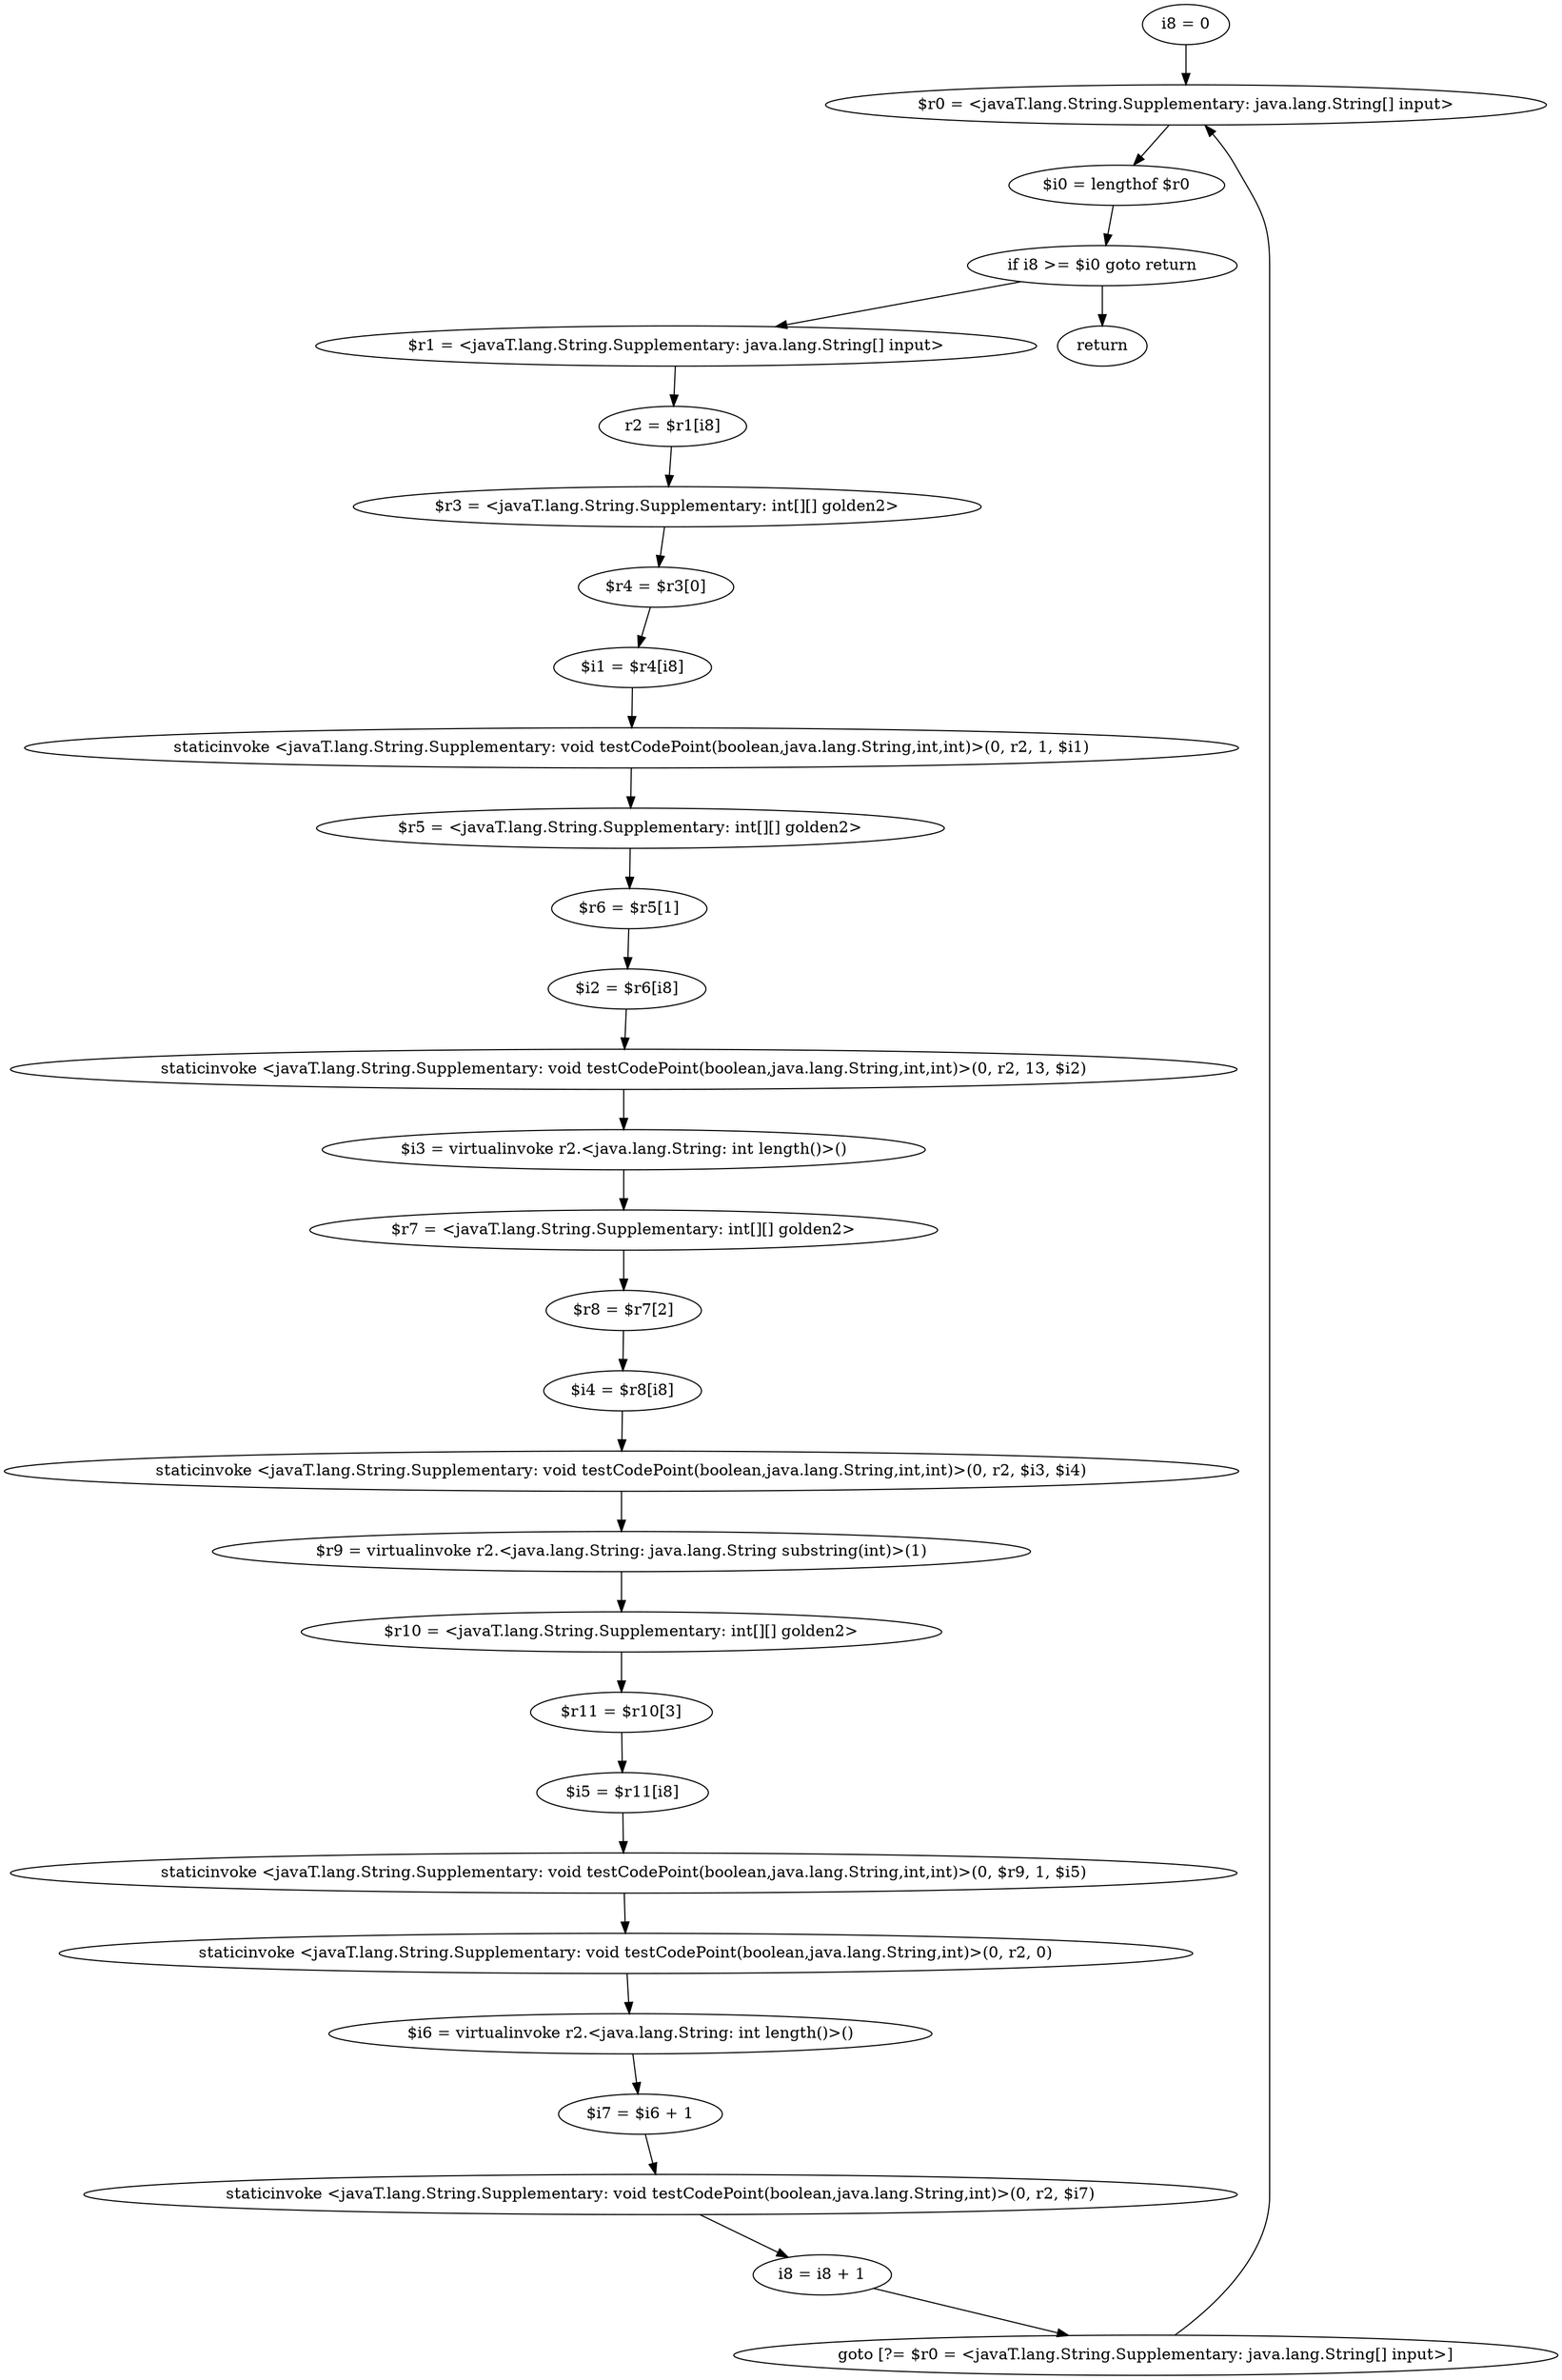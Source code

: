 digraph "unitGraph" {
    "i8 = 0"
    "$r0 = <javaT.lang.String.Supplementary: java.lang.String[] input>"
    "$i0 = lengthof $r0"
    "if i8 >= $i0 goto return"
    "$r1 = <javaT.lang.String.Supplementary: java.lang.String[] input>"
    "r2 = $r1[i8]"
    "$r3 = <javaT.lang.String.Supplementary: int[][] golden2>"
    "$r4 = $r3[0]"
    "$i1 = $r4[i8]"
    "staticinvoke <javaT.lang.String.Supplementary: void testCodePoint(boolean,java.lang.String,int,int)>(0, r2, 1, $i1)"
    "$r5 = <javaT.lang.String.Supplementary: int[][] golden2>"
    "$r6 = $r5[1]"
    "$i2 = $r6[i8]"
    "staticinvoke <javaT.lang.String.Supplementary: void testCodePoint(boolean,java.lang.String,int,int)>(0, r2, 13, $i2)"
    "$i3 = virtualinvoke r2.<java.lang.String: int length()>()"
    "$r7 = <javaT.lang.String.Supplementary: int[][] golden2>"
    "$r8 = $r7[2]"
    "$i4 = $r8[i8]"
    "staticinvoke <javaT.lang.String.Supplementary: void testCodePoint(boolean,java.lang.String,int,int)>(0, r2, $i3, $i4)"
    "$r9 = virtualinvoke r2.<java.lang.String: java.lang.String substring(int)>(1)"
    "$r10 = <javaT.lang.String.Supplementary: int[][] golden2>"
    "$r11 = $r10[3]"
    "$i5 = $r11[i8]"
    "staticinvoke <javaT.lang.String.Supplementary: void testCodePoint(boolean,java.lang.String,int,int)>(0, $r9, 1, $i5)"
    "staticinvoke <javaT.lang.String.Supplementary: void testCodePoint(boolean,java.lang.String,int)>(0, r2, 0)"
    "$i6 = virtualinvoke r2.<java.lang.String: int length()>()"
    "$i7 = $i6 + 1"
    "staticinvoke <javaT.lang.String.Supplementary: void testCodePoint(boolean,java.lang.String,int)>(0, r2, $i7)"
    "i8 = i8 + 1"
    "goto [?= $r0 = <javaT.lang.String.Supplementary: java.lang.String[] input>]"
    "return"
    "i8 = 0"->"$r0 = <javaT.lang.String.Supplementary: java.lang.String[] input>";
    "$r0 = <javaT.lang.String.Supplementary: java.lang.String[] input>"->"$i0 = lengthof $r0";
    "$i0 = lengthof $r0"->"if i8 >= $i0 goto return";
    "if i8 >= $i0 goto return"->"$r1 = <javaT.lang.String.Supplementary: java.lang.String[] input>";
    "if i8 >= $i0 goto return"->"return";
    "$r1 = <javaT.lang.String.Supplementary: java.lang.String[] input>"->"r2 = $r1[i8]";
    "r2 = $r1[i8]"->"$r3 = <javaT.lang.String.Supplementary: int[][] golden2>";
    "$r3 = <javaT.lang.String.Supplementary: int[][] golden2>"->"$r4 = $r3[0]";
    "$r4 = $r3[0]"->"$i1 = $r4[i8]";
    "$i1 = $r4[i8]"->"staticinvoke <javaT.lang.String.Supplementary: void testCodePoint(boolean,java.lang.String,int,int)>(0, r2, 1, $i1)";
    "staticinvoke <javaT.lang.String.Supplementary: void testCodePoint(boolean,java.lang.String,int,int)>(0, r2, 1, $i1)"->"$r5 = <javaT.lang.String.Supplementary: int[][] golden2>";
    "$r5 = <javaT.lang.String.Supplementary: int[][] golden2>"->"$r6 = $r5[1]";
    "$r6 = $r5[1]"->"$i2 = $r6[i8]";
    "$i2 = $r6[i8]"->"staticinvoke <javaT.lang.String.Supplementary: void testCodePoint(boolean,java.lang.String,int,int)>(0, r2, 13, $i2)";
    "staticinvoke <javaT.lang.String.Supplementary: void testCodePoint(boolean,java.lang.String,int,int)>(0, r2, 13, $i2)"->"$i3 = virtualinvoke r2.<java.lang.String: int length()>()";
    "$i3 = virtualinvoke r2.<java.lang.String: int length()>()"->"$r7 = <javaT.lang.String.Supplementary: int[][] golden2>";
    "$r7 = <javaT.lang.String.Supplementary: int[][] golden2>"->"$r8 = $r7[2]";
    "$r8 = $r7[2]"->"$i4 = $r8[i8]";
    "$i4 = $r8[i8]"->"staticinvoke <javaT.lang.String.Supplementary: void testCodePoint(boolean,java.lang.String,int,int)>(0, r2, $i3, $i4)";
    "staticinvoke <javaT.lang.String.Supplementary: void testCodePoint(boolean,java.lang.String,int,int)>(0, r2, $i3, $i4)"->"$r9 = virtualinvoke r2.<java.lang.String: java.lang.String substring(int)>(1)";
    "$r9 = virtualinvoke r2.<java.lang.String: java.lang.String substring(int)>(1)"->"$r10 = <javaT.lang.String.Supplementary: int[][] golden2>";
    "$r10 = <javaT.lang.String.Supplementary: int[][] golden2>"->"$r11 = $r10[3]";
    "$r11 = $r10[3]"->"$i5 = $r11[i8]";
    "$i5 = $r11[i8]"->"staticinvoke <javaT.lang.String.Supplementary: void testCodePoint(boolean,java.lang.String,int,int)>(0, $r9, 1, $i5)";
    "staticinvoke <javaT.lang.String.Supplementary: void testCodePoint(boolean,java.lang.String,int,int)>(0, $r9, 1, $i5)"->"staticinvoke <javaT.lang.String.Supplementary: void testCodePoint(boolean,java.lang.String,int)>(0, r2, 0)";
    "staticinvoke <javaT.lang.String.Supplementary: void testCodePoint(boolean,java.lang.String,int)>(0, r2, 0)"->"$i6 = virtualinvoke r2.<java.lang.String: int length()>()";
    "$i6 = virtualinvoke r2.<java.lang.String: int length()>()"->"$i7 = $i6 + 1";
    "$i7 = $i6 + 1"->"staticinvoke <javaT.lang.String.Supplementary: void testCodePoint(boolean,java.lang.String,int)>(0, r2, $i7)";
    "staticinvoke <javaT.lang.String.Supplementary: void testCodePoint(boolean,java.lang.String,int)>(0, r2, $i7)"->"i8 = i8 + 1";
    "i8 = i8 + 1"->"goto [?= $r0 = <javaT.lang.String.Supplementary: java.lang.String[] input>]";
    "goto [?= $r0 = <javaT.lang.String.Supplementary: java.lang.String[] input>]"->"$r0 = <javaT.lang.String.Supplementary: java.lang.String[] input>";
}
